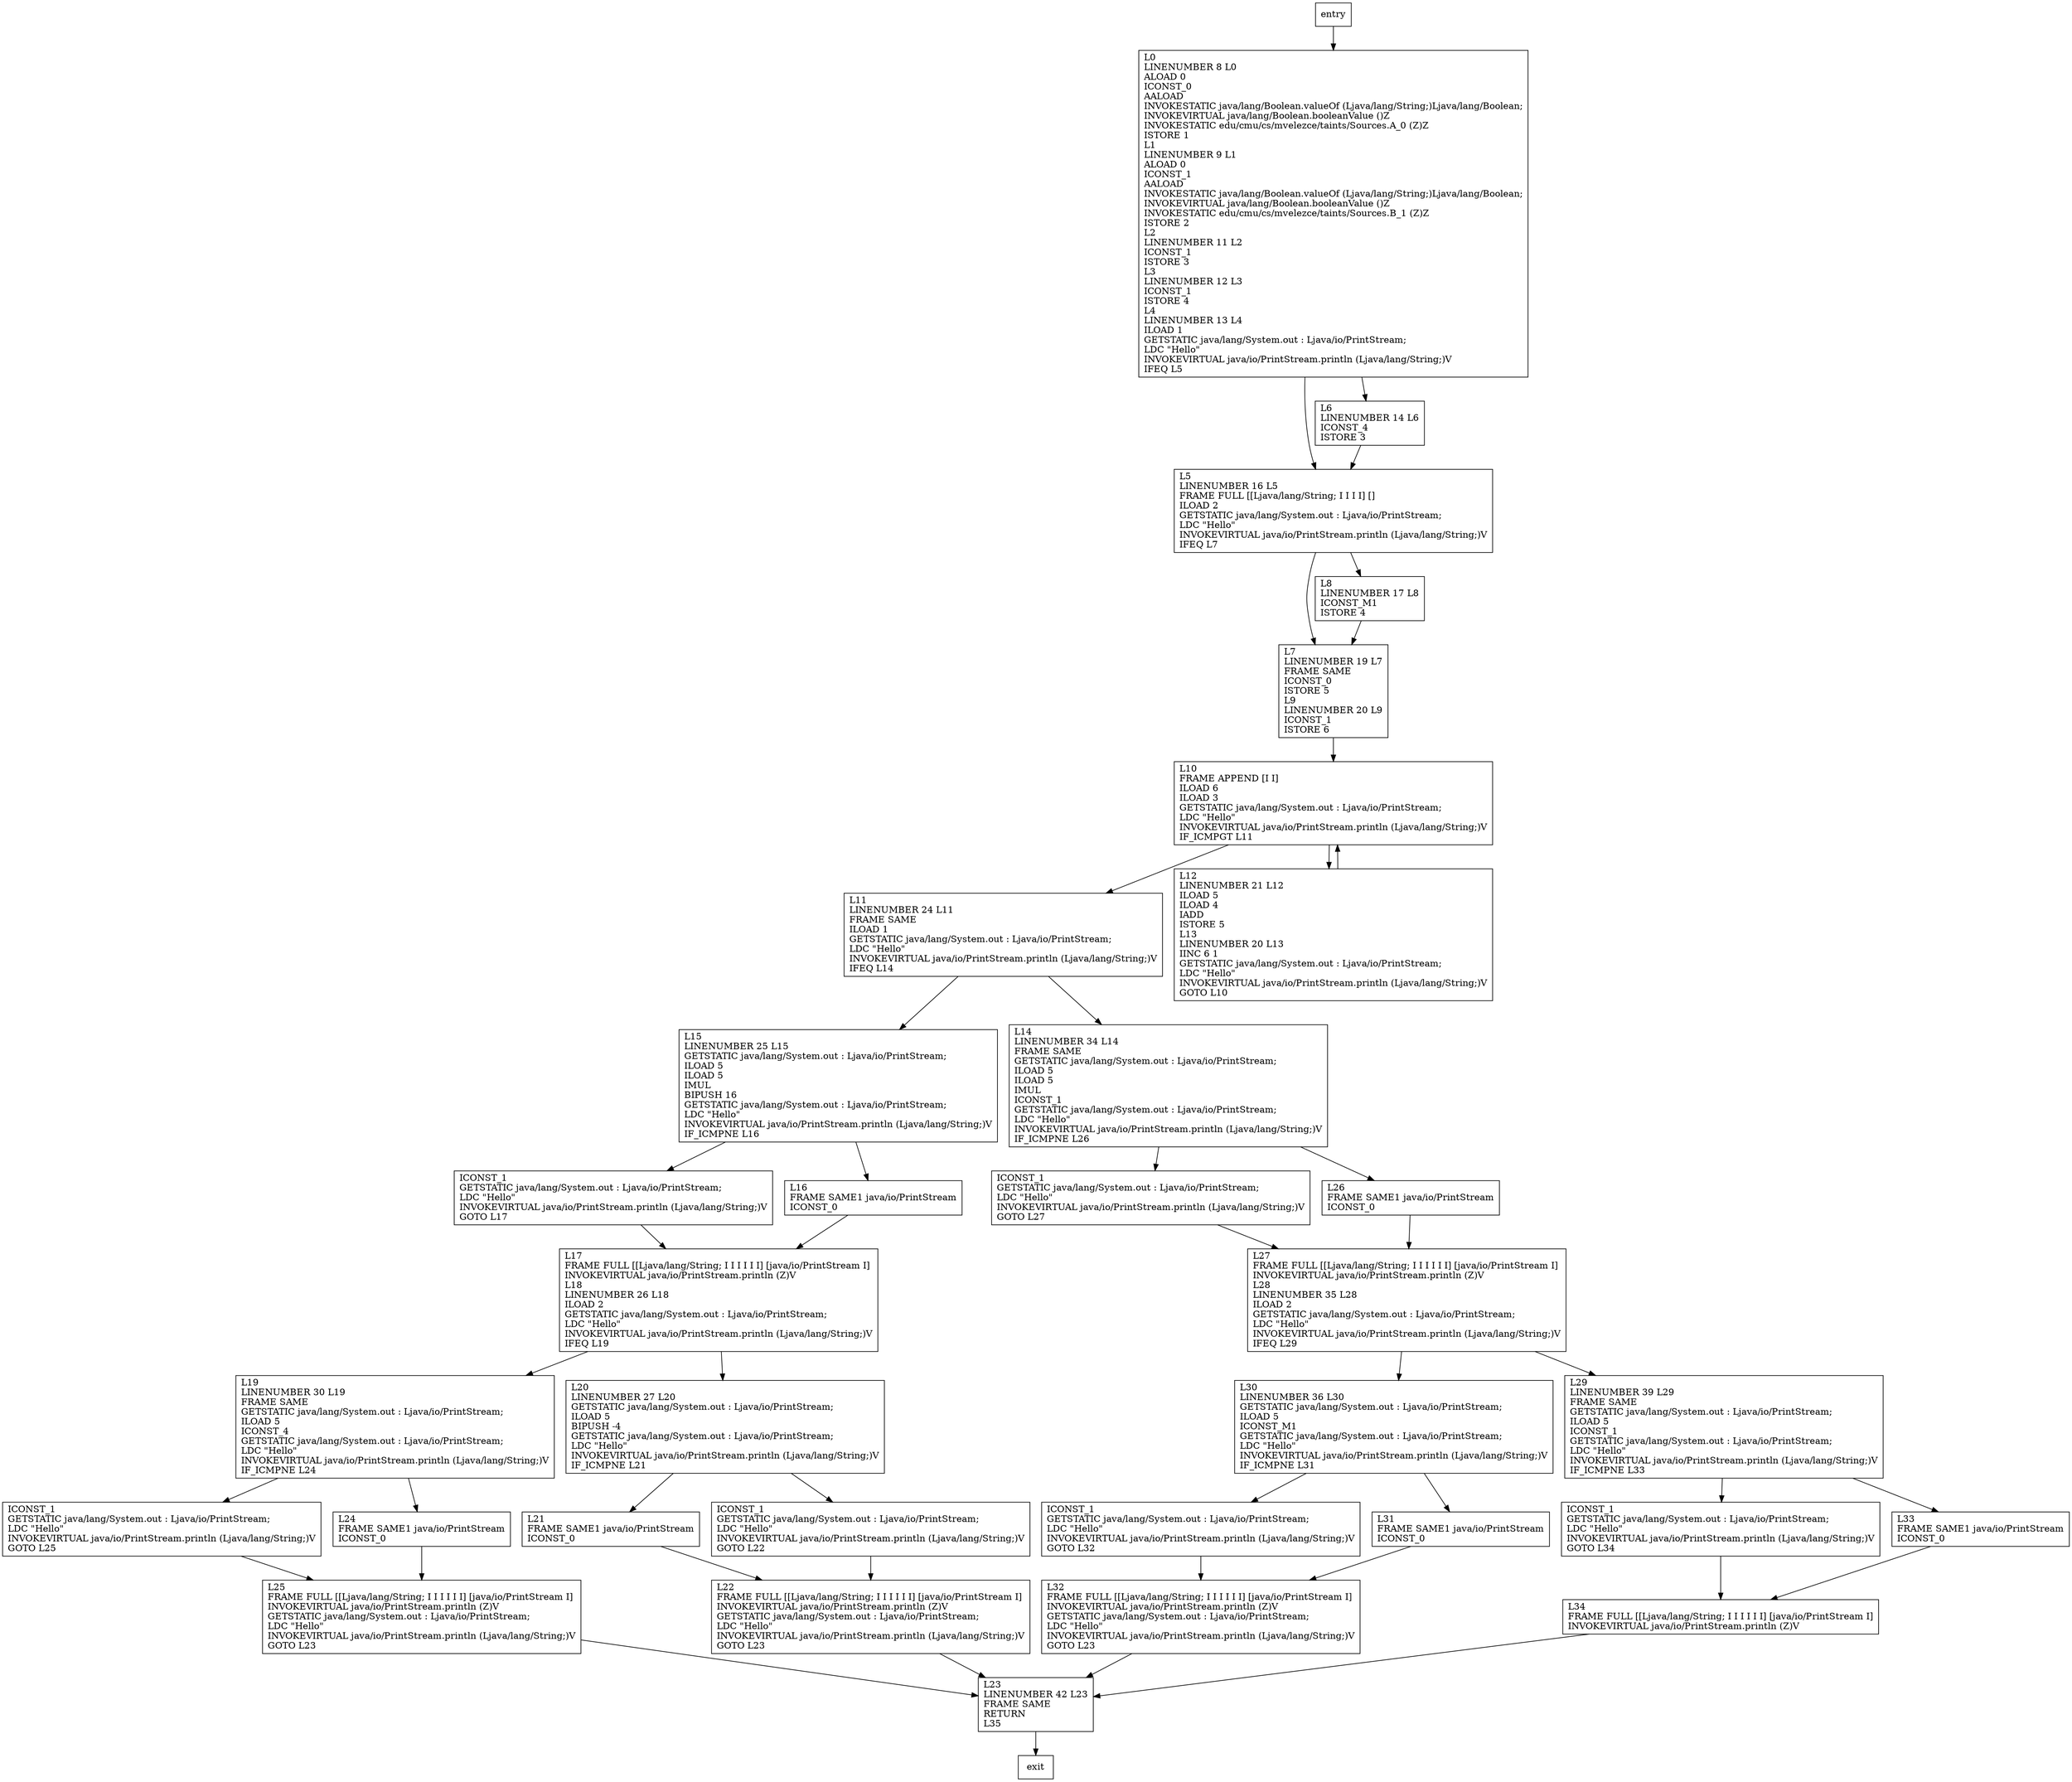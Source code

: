 digraph main {
node [shape=record];
2142660176 [label="ICONST_1\lGETSTATIC java/lang/System.out : Ljava/io/PrintStream;\lLDC \"Hello\"\lINVOKEVIRTUAL java/io/PrintStream.println (Ljava/lang/String;)V\lGOTO L34\l"];
194672584 [label="L17\lFRAME FULL [[Ljava/lang/String; I I I I I I] [java/io/PrintStream I]\lINVOKEVIRTUAL java/io/PrintStream.println (Z)V\lL18\lLINENUMBER 26 L18\lILOAD 2\lGETSTATIC java/lang/System.out : Ljava/io/PrintStream;\lLDC \"Hello\"\lINVOKEVIRTUAL java/io/PrintStream.println (Ljava/lang/String;)V\lIFEQ L19\l"];
373682836 [label="L25\lFRAME FULL [[Ljava/lang/String; I I I I I I] [java/io/PrintStream I]\lINVOKEVIRTUAL java/io/PrintStream.println (Z)V\lGETSTATIC java/lang/System.out : Ljava/io/PrintStream;\lLDC \"Hello\"\lINVOKEVIRTUAL java/io/PrintStream.println (Ljava/lang/String;)V\lGOTO L23\l"];
751259764 [label="ICONST_1\lGETSTATIC java/lang/System.out : Ljava/io/PrintStream;\lLDC \"Hello\"\lINVOKEVIRTUAL java/io/PrintStream.println (Ljava/lang/String;)V\lGOTO L17\l"];
2055276126 [label="L19\lLINENUMBER 30 L19\lFRAME SAME\lGETSTATIC java/lang/System.out : Ljava/io/PrintStream;\lILOAD 5\lICONST_4\lGETSTATIC java/lang/System.out : Ljava/io/PrintStream;\lLDC \"Hello\"\lINVOKEVIRTUAL java/io/PrintStream.println (Ljava/lang/String;)V\lIF_ICMPNE L24\l"];
927159199 [label="L10\lFRAME APPEND [I I]\lILOAD 6\lILOAD 3\lGETSTATIC java/lang/System.out : Ljava/io/PrintStream;\lLDC \"Hello\"\lINVOKEVIRTUAL java/io/PrintStream.println (Ljava/lang/String;)V\lIF_ICMPGT L11\l"];
1964514128 [label="L21\lFRAME SAME1 java/io/PrintStream\lICONST_0\l"];
1361931872 [label="L5\lLINENUMBER 16 L5\lFRAME FULL [[Ljava/lang/String; I I I I] []\lILOAD 2\lGETSTATIC java/lang/System.out : Ljava/io/PrintStream;\lLDC \"Hello\"\lINVOKEVIRTUAL java/io/PrintStream.println (Ljava/lang/String;)V\lIFEQ L7\l"];
220689785 [label="L11\lLINENUMBER 24 L11\lFRAME SAME\lILOAD 1\lGETSTATIC java/lang/System.out : Ljava/io/PrintStream;\lLDC \"Hello\"\lINVOKEVIRTUAL java/io/PrintStream.println (Ljava/lang/String;)V\lIFEQ L14\l"];
1146859833 [label="L16\lFRAME SAME1 java/io/PrintStream\lICONST_0\l"];
1596278280 [label="L22\lFRAME FULL [[Ljava/lang/String; I I I I I I] [java/io/PrintStream I]\lINVOKEVIRTUAL java/io/PrintStream.println (Z)V\lGETSTATIC java/lang/System.out : Ljava/io/PrintStream;\lLDC \"Hello\"\lINVOKEVIRTUAL java/io/PrintStream.println (Ljava/lang/String;)V\lGOTO L23\l"];
1217434045 [label="L6\lLINENUMBER 14 L6\lICONST_4\lISTORE 3\l"];
1414431049 [label="L32\lFRAME FULL [[Ljava/lang/String; I I I I I I] [java/io/PrintStream I]\lINVOKEVIRTUAL java/io/PrintStream.println (Z)V\lGETSTATIC java/lang/System.out : Ljava/io/PrintStream;\lLDC \"Hello\"\lINVOKEVIRTUAL java/io/PrintStream.println (Ljava/lang/String;)V\lGOTO L23\l"];
365211514 [label="ICONST_1\lGETSTATIC java/lang/System.out : Ljava/io/PrintStream;\lLDC \"Hello\"\lINVOKEVIRTUAL java/io/PrintStream.println (Ljava/lang/String;)V\lGOTO L27\l"];
1572255813 [label="L12\lLINENUMBER 21 L12\lILOAD 5\lILOAD 4\lIADD\lISTORE 5\lL13\lLINENUMBER 20 L13\lIINC 6 1\lGETSTATIC java/lang/System.out : Ljava/io/PrintStream;\lLDC \"Hello\"\lINVOKEVIRTUAL java/io/PrintStream.println (Ljava/lang/String;)V\lGOTO L10\l"];
713464342 [label="L34\lFRAME FULL [[Ljava/lang/String; I I I I I I] [java/io/PrintStream I]\lINVOKEVIRTUAL java/io/PrintStream.println (Z)V\l"];
182584006 [label="L23\lLINENUMBER 42 L23\lFRAME SAME\lRETURN\lL35\l"];
1825811850 [label="L20\lLINENUMBER 27 L20\lGETSTATIC java/lang/System.out : Ljava/io/PrintStream;\lILOAD 5\lBIPUSH -4\lGETSTATIC java/lang/System.out : Ljava/io/PrintStream;\lLDC \"Hello\"\lINVOKEVIRTUAL java/io/PrintStream.println (Ljava/lang/String;)V\lIF_ICMPNE L21\l"];
430329518 [label="L30\lLINENUMBER 36 L30\lGETSTATIC java/lang/System.out : Ljava/io/PrintStream;\lILOAD 5\lICONST_M1\lGETSTATIC java/lang/System.out : Ljava/io/PrintStream;\lLDC \"Hello\"\lINVOKEVIRTUAL java/io/PrintStream.println (Ljava/lang/String;)V\lIF_ICMPNE L31\l"];
2064787513 [label="L7\lLINENUMBER 19 L7\lFRAME SAME\lICONST_0\lISTORE 5\lL9\lLINENUMBER 20 L9\lICONST_1\lISTORE 6\l"];
761533964 [label="ICONST_1\lGETSTATIC java/lang/System.out : Ljava/io/PrintStream;\lLDC \"Hello\"\lINVOKEVIRTUAL java/io/PrintStream.println (Ljava/lang/String;)V\lGOTO L22\l"];
1786872722 [label="L0\lLINENUMBER 8 L0\lALOAD 0\lICONST_0\lAALOAD\lINVOKESTATIC java/lang/Boolean.valueOf (Ljava/lang/String;)Ljava/lang/Boolean;\lINVOKEVIRTUAL java/lang/Boolean.booleanValue ()Z\lINVOKESTATIC edu/cmu/cs/mvelezce/taints/Sources.A_0 (Z)Z\lISTORE 1\lL1\lLINENUMBER 9 L1\lALOAD 0\lICONST_1\lAALOAD\lINVOKESTATIC java/lang/Boolean.valueOf (Ljava/lang/String;)Ljava/lang/Boolean;\lINVOKEVIRTUAL java/lang/Boolean.booleanValue ()Z\lINVOKESTATIC edu/cmu/cs/mvelezce/taints/Sources.B_1 (Z)Z\lISTORE 2\lL2\lLINENUMBER 11 L2\lICONST_1\lISTORE 3\lL3\lLINENUMBER 12 L3\lICONST_1\lISTORE 4\lL4\lLINENUMBER 13 L4\lILOAD 1\lGETSTATIC java/lang/System.out : Ljava/io/PrintStream;\lLDC \"Hello\"\lINVOKEVIRTUAL java/io/PrintStream.println (Ljava/lang/String;)V\lIFEQ L5\l"];
501855493 [label="L8\lLINENUMBER 17 L8\lICONST_M1\lISTORE 4\l"];
1440057381 [label="L29\lLINENUMBER 39 L29\lFRAME SAME\lGETSTATIC java/lang/System.out : Ljava/io/PrintStream;\lILOAD 5\lICONST_1\lGETSTATIC java/lang/System.out : Ljava/io/PrintStream;\lLDC \"Hello\"\lINVOKEVIRTUAL java/io/PrintStream.println (Ljava/lang/String;)V\lIF_ICMPNE L33\l"];
932118570 [label="L15\lLINENUMBER 25 L15\lGETSTATIC java/lang/System.out : Ljava/io/PrintStream;\lILOAD 5\lILOAD 5\lIMUL\lBIPUSH 16\lGETSTATIC java/lang/System.out : Ljava/io/PrintStream;\lLDC \"Hello\"\lINVOKEVIRTUAL java/io/PrintStream.println (Ljava/lang/String;)V\lIF_ICMPNE L16\l"];
452817647 [label="L14\lLINENUMBER 34 L14\lFRAME SAME\lGETSTATIC java/lang/System.out : Ljava/io/PrintStream;\lILOAD 5\lILOAD 5\lIMUL\lICONST_1\lGETSTATIC java/lang/System.out : Ljava/io/PrintStream;\lLDC \"Hello\"\lINVOKEVIRTUAL java/io/PrintStream.println (Ljava/lang/String;)V\lIF_ICMPNE L26\l"];
1663431506 [label="L26\lFRAME SAME1 java/io/PrintStream\lICONST_0\l"];
1824327284 [label="L27\lFRAME FULL [[Ljava/lang/String; I I I I I I] [java/io/PrintStream I]\lINVOKEVIRTUAL java/io/PrintStream.println (Z)V\lL28\lLINENUMBER 35 L28\lILOAD 2\lGETSTATIC java/lang/System.out : Ljava/io/PrintStream;\lLDC \"Hello\"\lINVOKEVIRTUAL java/io/PrintStream.println (Ljava/lang/String;)V\lIFEQ L29\l"];
765702264 [label="ICONST_1\lGETSTATIC java/lang/System.out : Ljava/io/PrintStream;\lLDC \"Hello\"\lINVOKEVIRTUAL java/io/PrintStream.println (Ljava/lang/String;)V\lGOTO L32\l"];
787156891 [label="ICONST_1\lGETSTATIC java/lang/System.out : Ljava/io/PrintStream;\lLDC \"Hello\"\lINVOKEVIRTUAL java/io/PrintStream.println (Ljava/lang/String;)V\lGOTO L25\l"];
698977695 [label="L31\lFRAME SAME1 java/io/PrintStream\lICONST_0\l"];
446093644 [label="L33\lFRAME SAME1 java/io/PrintStream\lICONST_0\l"];
454841229 [label="L24\lFRAME SAME1 java/io/PrintStream\lICONST_0\l"];
entry;
exit;
2142660176 -> 713464342;
194672584 -> 1825811850;
194672584 -> 2055276126;
373682836 -> 182584006;
751259764 -> 194672584;
2055276126 -> 787156891;
2055276126 -> 454841229;
927159199 -> 1572255813;
927159199 -> 220689785;
1964514128 -> 1596278280;
1361931872 -> 2064787513;
1361931872 -> 501855493;
220689785 -> 932118570;
220689785 -> 452817647;
1146859833 -> 194672584;
1596278280 -> 182584006;
1217434045 -> 1361931872;
1414431049 -> 182584006;
365211514 -> 1824327284;
1572255813 -> 927159199;
713464342 -> 182584006;
182584006 -> exit;
1825811850 -> 761533964;
1825811850 -> 1964514128;
430329518 -> 765702264;
430329518 -> 698977695;
2064787513 -> 927159199;
761533964 -> 1596278280;
1786872722 -> 1361931872;
1786872722 -> 1217434045;
501855493 -> 2064787513;
entry -> 1786872722;
1440057381 -> 2142660176;
1440057381 -> 446093644;
932118570 -> 1146859833;
932118570 -> 751259764;
452817647 -> 1663431506;
452817647 -> 365211514;
1663431506 -> 1824327284;
1824327284 -> 1440057381;
1824327284 -> 430329518;
765702264 -> 1414431049;
787156891 -> 373682836;
698977695 -> 1414431049;
446093644 -> 713464342;
454841229 -> 373682836;
}
